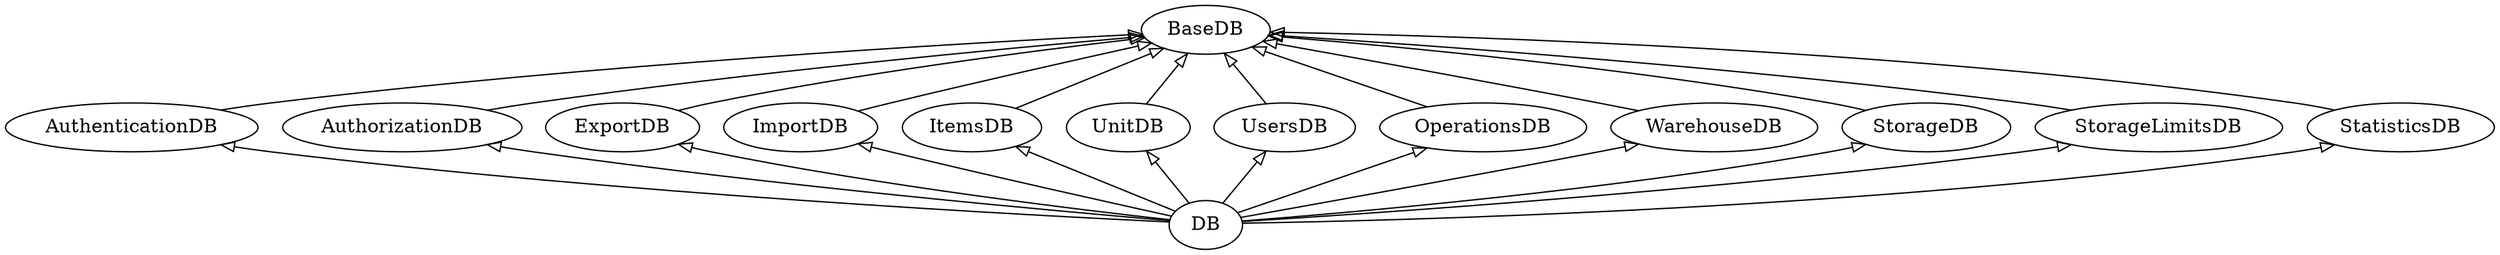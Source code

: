 digraph G {
	rankdir=BT;
	edge[arrowhead=onormal]
	DB->AuthenticationDB->BaseDB
	DB->AuthorizationDB->BaseDB
	DB->ExportDB->BaseDB
	DB->ImportDB->BaseDB
	DB->ItemsDB->BaseDB
	DB->UnitDB->BaseDB
	DB->UsersDB->BaseDB
	DB->OperationsDB->BaseDB
	DB->WarehouseDB->BaseDB
	DB->StorageDB->BaseDB
	DB->StorageLimitsDB->BaseDB
	DB->StatisticsDB->BaseDB
}
